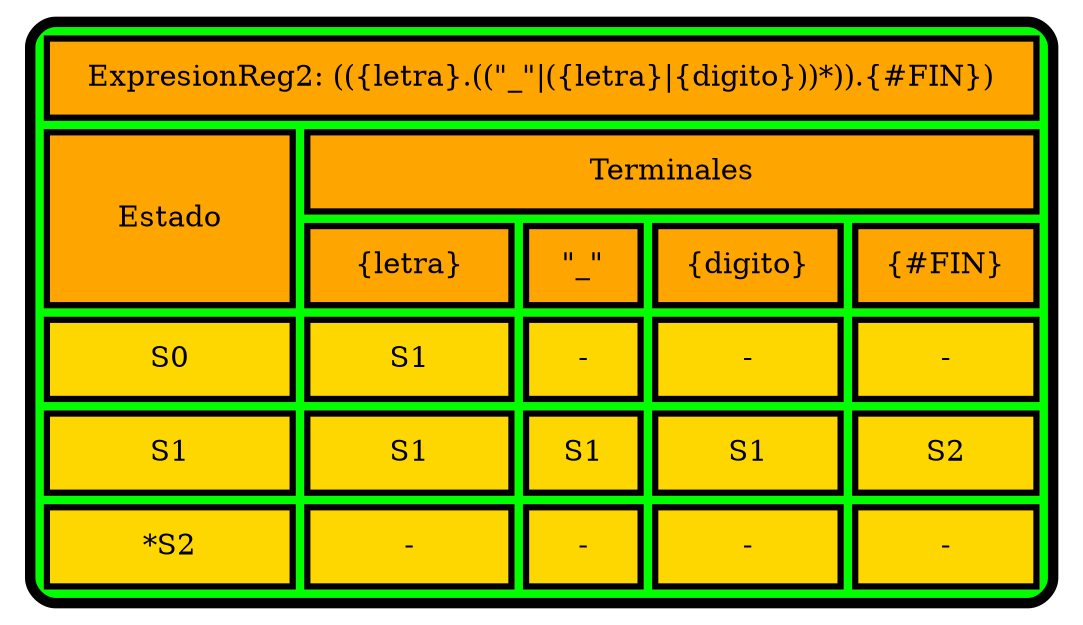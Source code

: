 digraph G { 
label=<
<TABLE border="5" cellspacing="4" cellpadding="10" style="rounded" bgcolor="green" gradientangle="315">
<TR>
<TD border="3"  colspan="5" bgcolor="orange">ExpresionReg2: (({letra}.(("_"|({letra}|{digito}))*)).{#FIN})</TD>
</TR>
<TR>
<TD border="3"  rowspan="2" bgcolor="orange">Estado</TD>
<TD border="3"  colspan="4" bgcolor="orange">Terminales</TD>
</TR>
<TR>
<TD border="3" bgcolor="orange">{letra}</TD>
<TD border="3" bgcolor="orange">"_"</TD>
<TD border="3" bgcolor="orange">{digito}</TD>
<TD border="3" bgcolor="orange">{#FIN}</TD>
</TR>
<TR>
<TD border="3"  bgcolor="gold">S0</TD><TD border="3" bgcolor="gold">S1</TD>
<TD border="3" bgcolor="gold">-</TD>
<TD border="3" bgcolor="gold">-</TD>
<TD border="3" bgcolor="gold">-</TD>
</TR>
<TR>
<TD border="3"  bgcolor="gold">S1</TD><TD border="3" bgcolor="gold">S1</TD>
<TD border="3" bgcolor="gold">S1</TD>
<TD border="3" bgcolor="gold">S1</TD>
<TD border="3" bgcolor="gold">S2</TD>
</TR>
<TR>
<TD border="3"  bgcolor="gold">*S2</TD><TD border="3" bgcolor="gold">-</TD>
<TD border="3" bgcolor="gold">-</TD>
<TD border="3" bgcolor="gold">-</TD>
<TD border="3" bgcolor="gold">-</TD>
</TR>
</TABLE>>


}